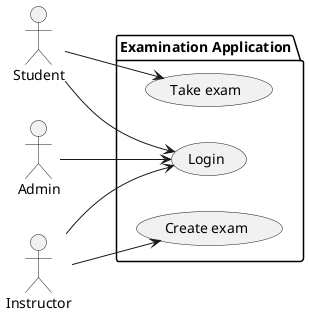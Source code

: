 @startuml
' https://plantuml.com/use-case-diagram

left to right direction

actor Admin
actor Student
actor Instructor

package "Examination Application" {
    usecase "Login" as UC1
    usecase "Create exam" as UC2
    usecase "Take exam" as UC3
}

Admin --> UC1
Student --> UC1
Instructor --> UC1
Instructor --> UC2
Student --> UC3

@enduml
